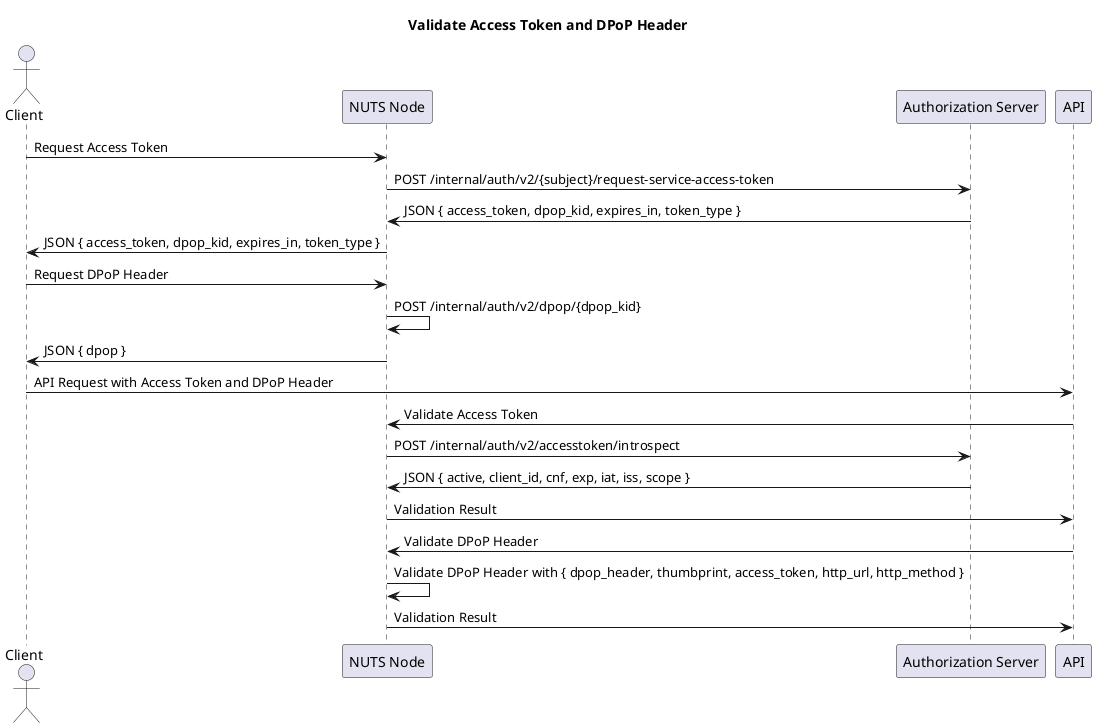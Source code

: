 @startuml
title Validate Access Token and DPoP Header

actor Client
participant "NUTS Node" as NutsNode
participant "Authorization Server" as AuthServer

Client -> NutsNode: Request Access Token
NutsNode -> AuthServer: POST /internal/auth/v2/{subject}/request-service-access-token
AuthServer -> NutsNode: JSON { access_token, dpop_kid, expires_in, token_type }
NutsNode -> Client: JSON { access_token, dpop_kid, expires_in, token_type }

Client -> NutsNode: Request DPoP Header
NutsNode -> NutsNode: POST /internal/auth/v2/dpop/{dpop_kid}
NutsNode -> Client: JSON { dpop }

Client -> API: API Request with Access Token and DPoP Header
API -> NutsNode: Validate Access Token
NutsNode -> AuthServer: POST /internal/auth/v2/accesstoken/introspect
AuthServer -> NutsNode: JSON { active, client_id, cnf, exp, iat, iss, scope }
NutsNode -> API: Validation Result

API -> NutsNode: Validate DPoP Header
NutsNode -> NutsNode: Validate DPoP Header with { dpop_header, thumbprint, access_token, http_url, http_method }
NutsNode -> API: Validation Result

@enduml

